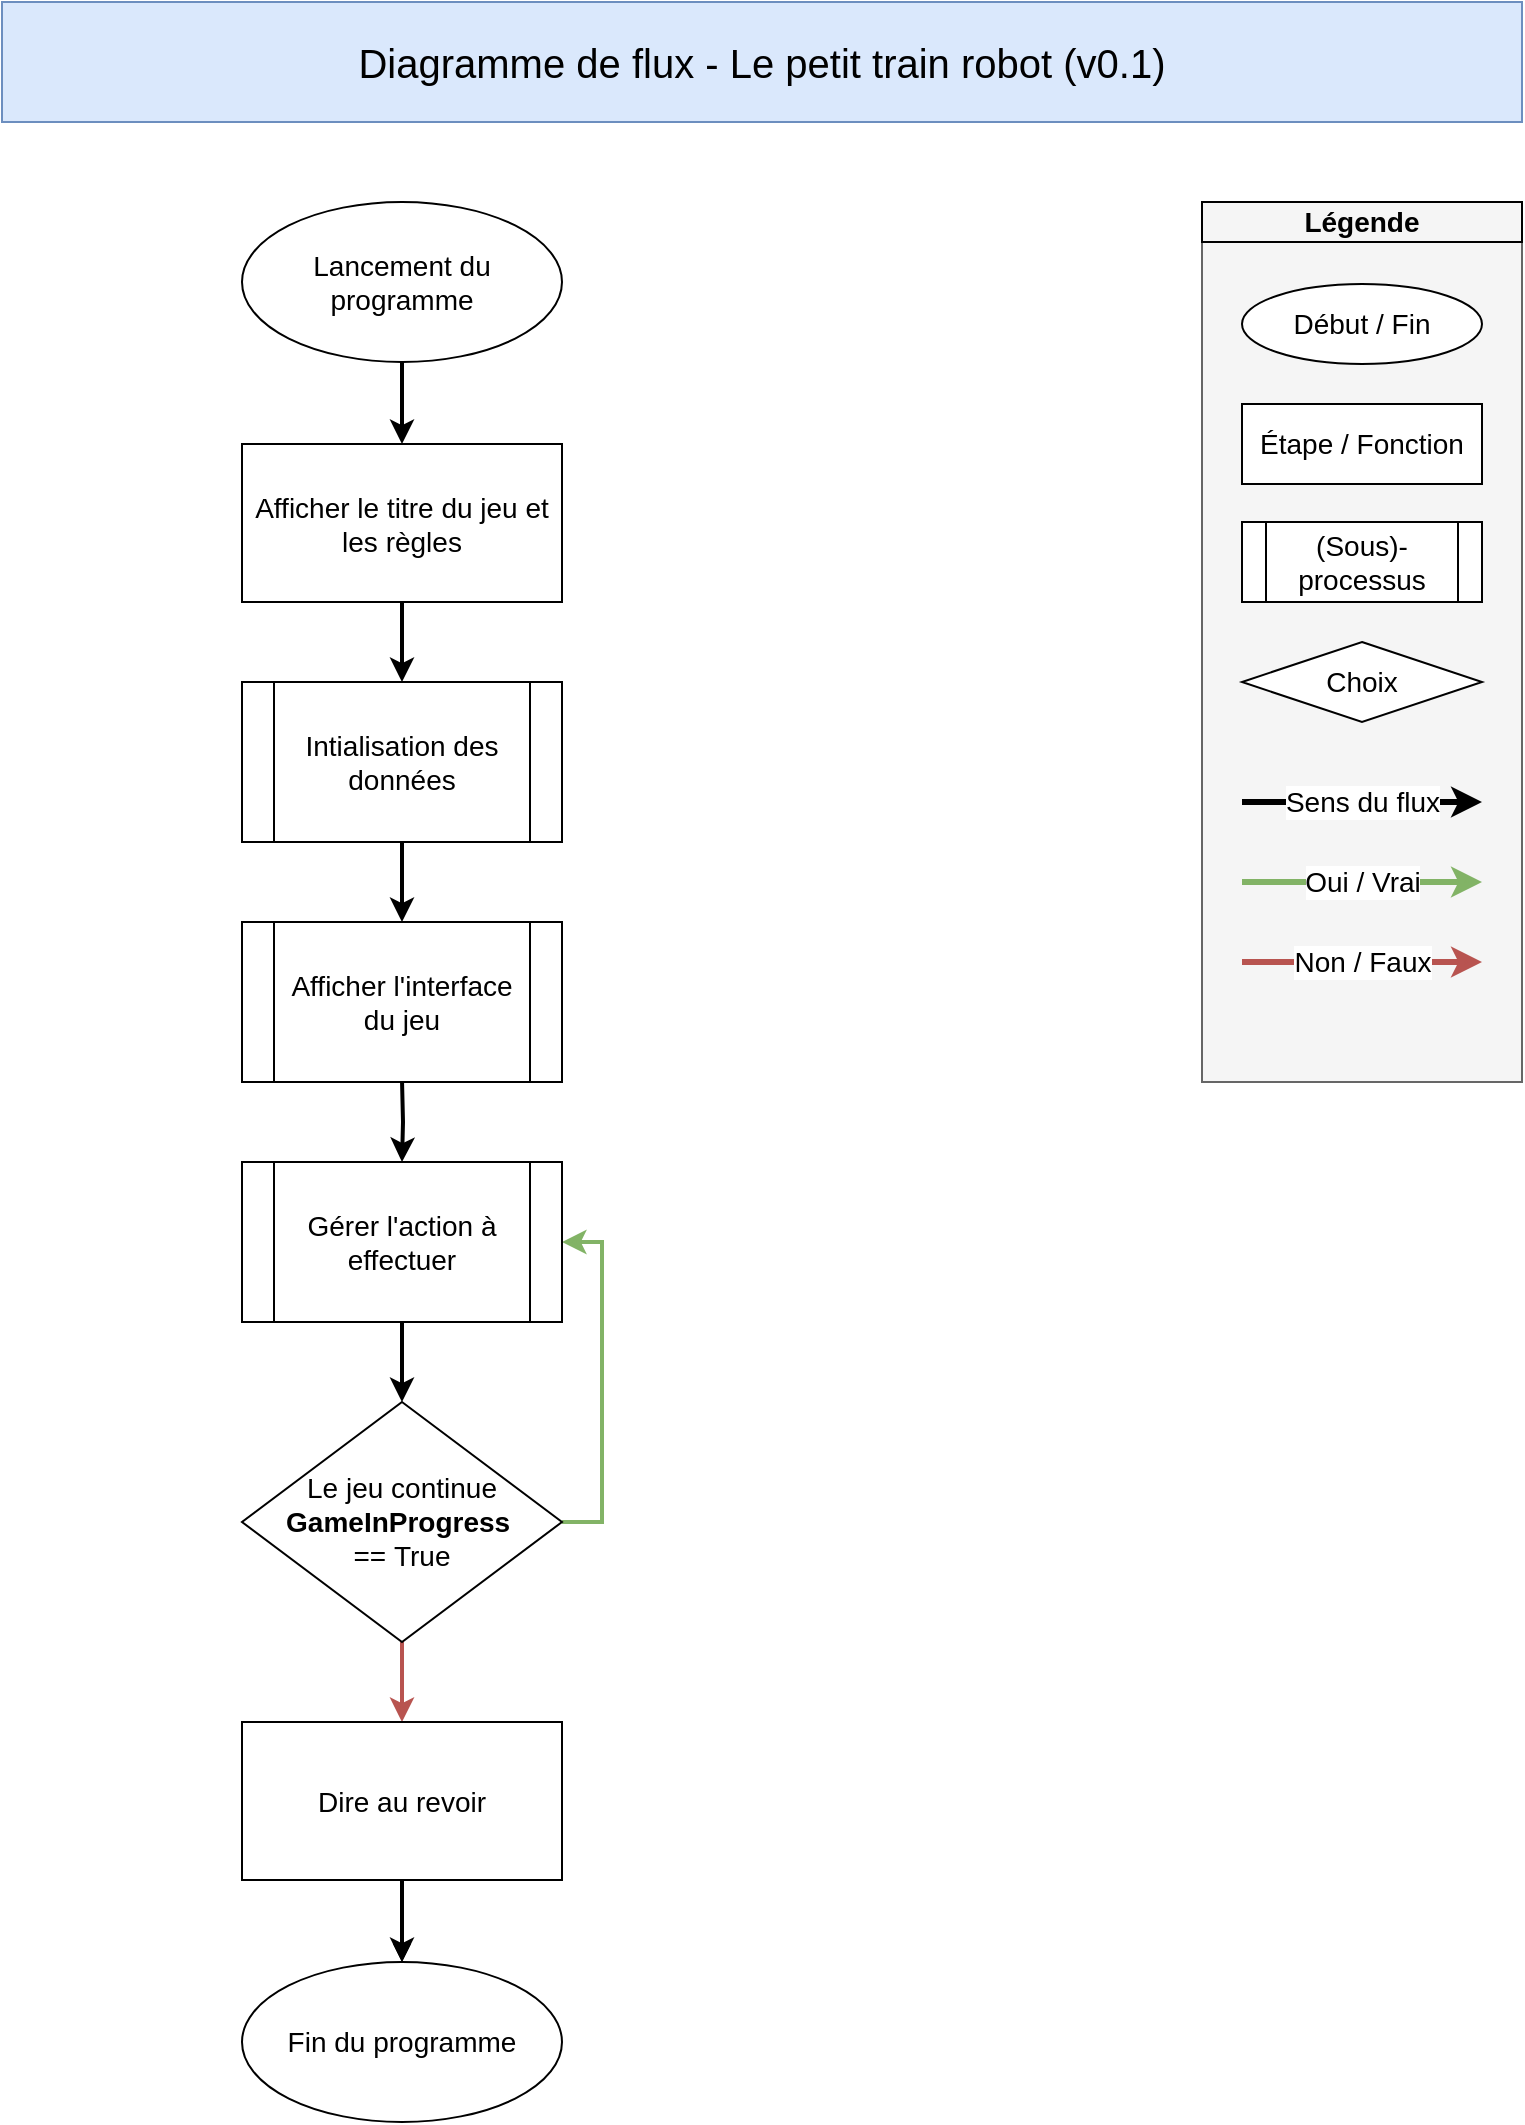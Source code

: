 <mxfile version="13.4.2" type="github" pages="2"><diagram id="AzEIsDcafKTdZ0FQHEe2" name="Main"><mxGraphModel dx="1424" dy="792" grid="1" gridSize="10" guides="1" tooltips="1" connect="1" arrows="1" fold="1" page="1" pageScale="1" pageWidth="827" pageHeight="1169" math="0" shadow="0"><root><mxCell id="0"/><mxCell id="1" parent="0"/><mxCell id="J1IrTUOo9NOY3ZXj8_wb-12" value="" style="rounded=0;whiteSpace=wrap;html=1;fontSize=14;fillColor=#f5f5f5;strokeColor=#666666;fontColor=#333333;" parent="1" vertex="1"><mxGeometry x="640" y="120" width="160" height="440" as="geometry"/></mxCell><mxCell id="J1IrTUOo9NOY3ZXj8_wb-1" value="Diagramme de flux - Le petit train robot (v0.1)" style="text;html=1;strokeColor=#6c8ebf;fillColor=#dae8fc;align=center;verticalAlign=middle;whiteSpace=wrap;rounded=0;fontSize=20;" parent="1" vertex="1"><mxGeometry x="40" y="20" width="760" height="60" as="geometry"/></mxCell><mxCell id="J1IrTUOo9NOY3ZXj8_wb-2" value="Début / Fin" style="ellipse;whiteSpace=wrap;html=1;fontSize=14;" parent="1" vertex="1"><mxGeometry x="660" y="161" width="120" height="40" as="geometry"/></mxCell><mxCell id="J1IrTUOo9NOY3ZXj8_wb-3" value="Étape / Fonction" style="rounded=0;whiteSpace=wrap;html=1;fontSize=14;" parent="1" vertex="1"><mxGeometry x="660" y="221" width="120" height="40" as="geometry"/></mxCell><mxCell id="J1IrTUOo9NOY3ZXj8_wb-4" value="Choix" style="rhombus;whiteSpace=wrap;html=1;fontSize=14;" parent="1" vertex="1"><mxGeometry x="660" y="340" width="120" height="40" as="geometry"/></mxCell><mxCell id="J1IrTUOo9NOY3ZXj8_wb-6" value="Sens du flux" style="endArrow=classic;html=1;fontSize=14;strokeWidth=3;" parent="1" edge="1"><mxGeometry width="50" height="50" relative="1" as="geometry"><mxPoint x="660" y="420" as="sourcePoint"/><mxPoint x="780" y="420" as="targetPoint"/></mxGeometry></mxCell><mxCell id="J1IrTUOo9NOY3ZXj8_wb-7" value="&lt;div&gt;Oui / Vrai&lt;/div&gt;" style="endArrow=classic;html=1;fontSize=14;fillColor=#d5e8d4;strokeColor=#82b366;strokeWidth=3;" parent="1" edge="1"><mxGeometry width="50" height="50" relative="1" as="geometry"><mxPoint x="660" y="460" as="sourcePoint"/><mxPoint x="780" y="460" as="targetPoint"/></mxGeometry></mxCell><mxCell id="J1IrTUOo9NOY3ZXj8_wb-11" value="Non / Faux" style="endArrow=classic;html=1;fontSize=14;fillColor=#f8cecc;strokeColor=#b85450;strokeWidth=3;" parent="1" edge="1"><mxGeometry width="50" height="50" relative="1" as="geometry"><mxPoint x="660" y="500" as="sourcePoint"/><mxPoint x="780" y="500" as="targetPoint"/></mxGeometry></mxCell><mxCell id="J1IrTUOo9NOY3ZXj8_wb-13" value="Légende" style="text;html=1;strokeColor=#000000;fillColor=none;align=center;verticalAlign=middle;whiteSpace=wrap;rounded=0;fontSize=14;fontStyle=1" parent="1" vertex="1"><mxGeometry x="640" y="120" width="160" height="20" as="geometry"/></mxCell><mxCell id="J1IrTUOo9NOY3ZXj8_wb-15" value="Lancement du programme" style="ellipse;whiteSpace=wrap;html=1;fontSize=14;" parent="1" vertex="1"><mxGeometry x="160" y="120" width="160" height="80" as="geometry"/></mxCell><mxCell id="J1IrTUOo9NOY3ZXj8_wb-16" value="Afficher le titre du jeu et les règles" style="rounded=0;whiteSpace=wrap;html=1;fontSize=14;" parent="1" vertex="1"><mxGeometry x="160" y="241" width="160" height="79" as="geometry"/></mxCell><mxCell id="J1IrTUOo9NOY3ZXj8_wb-24" style="edgeStyle=orthogonalEdgeStyle;rounded=0;orthogonalLoop=1;jettySize=auto;html=1;exitX=0.5;exitY=1;exitDx=0;exitDy=0;entryX=0.5;entryY=0;entryDx=0;entryDy=0;strokeWidth=2;fontSize=14;" parent="1" target="i5pnl8YPn5c8DjLy_5TZ-5" edge="1"><mxGeometry relative="1" as="geometry"><mxPoint x="240" y="559" as="sourcePoint"/><mxPoint x="240" y="600" as="targetPoint"/></mxGeometry></mxCell><mxCell id="J1IrTUOo9NOY3ZXj8_wb-19" value="" style="endArrow=classic;html=1;fontSize=14;strokeWidth=2;exitX=0.5;exitY=1;exitDx=0;exitDy=0;entryX=0.5;entryY=0;entryDx=0;entryDy=0;" parent="1" source="J1IrTUOo9NOY3ZXj8_wb-15" target="J1IrTUOo9NOY3ZXj8_wb-16" edge="1"><mxGeometry width="50" height="50" relative="1" as="geometry"><mxPoint x="390" y="180.5" as="sourcePoint"/><mxPoint x="510" y="180.5" as="targetPoint"/></mxGeometry></mxCell><mxCell id="J1IrTUOo9NOY3ZXj8_wb-20" value="" style="endArrow=classic;html=1;fontSize=14;strokeWidth=2;exitX=0.5;exitY=1;exitDx=0;exitDy=0;entryX=0.5;entryY=0;entryDx=0;entryDy=0;" parent="1" source="J1IrTUOo9NOY3ZXj8_wb-16" target="i5pnl8YPn5c8DjLy_5TZ-2" edge="1"><mxGeometry width="50" height="50" relative="1" as="geometry"><mxPoint x="239.5" y="321" as="sourcePoint"/><mxPoint x="240" y="362" as="targetPoint"/></mxGeometry></mxCell><mxCell id="J1IrTUOo9NOY3ZXj8_wb-21" value="" style="endArrow=classic;html=1;strokeWidth=2;fontSize=14;exitX=0.5;exitY=1;exitDx=0;exitDy=0;entryX=0.5;entryY=0;entryDx=0;entryDy=0;" parent="1" source="i5pnl8YPn5c8DjLy_5TZ-2" target="i5pnl8YPn5c8DjLy_5TZ-3" edge="1"><mxGeometry width="50" height="50" relative="1" as="geometry"><mxPoint x="240" y="439" as="sourcePoint"/><mxPoint x="240" y="480" as="targetPoint"/></mxGeometry></mxCell><mxCell id="J1IrTUOo9NOY3ZXj8_wb-25" style="edgeStyle=orthogonalEdgeStyle;rounded=0;orthogonalLoop=1;jettySize=auto;html=1;exitX=0.5;exitY=1;exitDx=0;exitDy=0;entryX=0.5;entryY=0;entryDx=0;entryDy=0;strokeWidth=2;fontSize=14;" parent="1" source="i5pnl8YPn5c8DjLy_5TZ-5" edge="1"><mxGeometry relative="1" as="geometry"><mxPoint x="240" y="679" as="sourcePoint"/><mxPoint x="240" y="720" as="targetPoint"/></mxGeometry></mxCell><mxCell id="J1IrTUOo9NOY3ZXj8_wb-29" style="edgeStyle=orthogonalEdgeStyle;rounded=0;orthogonalLoop=1;jettySize=auto;html=1;exitX=1;exitY=0.5;exitDx=0;exitDy=0;entryX=1;entryY=0.5;entryDx=0;entryDy=0;strokeWidth=2;fontSize=14;fillColor=#d5e8d4;strokeColor=#82b366;" parent="1" source="i5pnl8YPn5c8DjLy_5TZ-6" target="i5pnl8YPn5c8DjLy_5TZ-5" edge="1"><mxGeometry relative="1" as="geometry"><mxPoint x="320" y="880" as="sourcePoint"/></mxGeometry></mxCell><mxCell id="J1IrTUOo9NOY3ZXj8_wb-31" style="edgeStyle=orthogonalEdgeStyle;rounded=0;orthogonalLoop=1;jettySize=auto;html=1;exitX=0.5;exitY=1;exitDx=0;exitDy=0;strokeWidth=2;fontSize=14;fillColor=#f8cecc;strokeColor=#b85450;entryX=0.5;entryY=0;entryDx=0;entryDy=0;" parent="1" source="i5pnl8YPn5c8DjLy_5TZ-6" target="J1IrTUOo9NOY3ZXj8_wb-38" edge="1"><mxGeometry relative="1" as="geometry"><mxPoint x="240" y="920" as="sourcePoint"/><mxPoint x="260" y="830" as="targetPoint"/></mxGeometry></mxCell><mxCell id="J1IrTUOo9NOY3ZXj8_wb-43" style="edgeStyle=orthogonalEdgeStyle;rounded=0;orthogonalLoop=1;jettySize=auto;html=1;exitX=0.5;exitY=1;exitDx=0;exitDy=0;entryX=0.5;entryY=0;entryDx=0;entryDy=0;strokeWidth=2;fontSize=14;" parent="1" source="J1IrTUOo9NOY3ZXj8_wb-38" target="J1IrTUOo9NOY3ZXj8_wb-39" edge="1"><mxGeometry relative="1" as="geometry"/></mxCell><mxCell id="i5pnl8YPn5c8DjLy_5TZ-7" value="" style="edgeStyle=orthogonalEdgeStyle;rounded=0;orthogonalLoop=1;jettySize=auto;html=1;fontSize=14;" parent="1" source="J1IrTUOo9NOY3ZXj8_wb-38" target="J1IrTUOo9NOY3ZXj8_wb-39" edge="1"><mxGeometry relative="1" as="geometry"/></mxCell><mxCell id="J1IrTUOo9NOY3ZXj8_wb-38" value="Dire au revoir" style="rounded=0;whiteSpace=wrap;html=1;fontSize=14;" parent="1" vertex="1"><mxGeometry x="160" y="880" width="160" height="79" as="geometry"/></mxCell><mxCell id="J1IrTUOo9NOY3ZXj8_wb-39" value="Fin du programme" style="ellipse;whiteSpace=wrap;html=1;fontSize=14;" parent="1" vertex="1"><mxGeometry x="160" y="1000" width="160" height="80" as="geometry"/></mxCell><mxCell id="i5pnl8YPn5c8DjLy_5TZ-1" value="(Sous)-processus" style="shape=process;whiteSpace=wrap;html=1;backgroundOutline=1;fontSize=14;" parent="1" vertex="1"><mxGeometry x="660" y="280" width="120" height="40" as="geometry"/></mxCell><mxCell id="i5pnl8YPn5c8DjLy_5TZ-2" value="Intialisation des données" style="shape=process;whiteSpace=wrap;html=1;backgroundOutline=1;fontSize=14;" parent="1" vertex="1"><mxGeometry x="160" y="360" width="160" height="80" as="geometry"/></mxCell><mxCell id="i5pnl8YPn5c8DjLy_5TZ-3" value="Afficher l'interface du jeu" style="shape=process;whiteSpace=wrap;html=1;backgroundOutline=1;fontSize=14;" parent="1" vertex="1"><mxGeometry x="160" y="480" width="160" height="80" as="geometry"/></mxCell><mxCell id="i5pnl8YPn5c8DjLy_5TZ-5" value="Gérer l'action à effectuer" style="shape=process;whiteSpace=wrap;html=1;backgroundOutline=1;fontSize=14;" parent="1" vertex="1"><mxGeometry x="160" y="600" width="160" height="80" as="geometry"/></mxCell><mxCell id="i5pnl8YPn5c8DjLy_5TZ-6" value="&lt;div&gt;&lt;span&gt;Le jeu continue&lt;/span&gt;&lt;/div&gt;&lt;div&gt;&lt;b&gt;GameInProgress&amp;nbsp;&lt;/b&gt;&lt;/div&gt;&lt;div&gt;==&amp;nbsp;&lt;span&gt;True&lt;/span&gt;&lt;/div&gt;" style="rhombus;whiteSpace=wrap;html=1;fontSize=14;fontStyle=0" parent="1" vertex="1"><mxGeometry x="160" y="720" width="160" height="120" as="geometry"/></mxCell></root></mxGraphModel></diagram><diagram name="DataInitialization" id="Hzd9iCR9h2EO_1jAb71H"><mxGraphModel dx="1038" dy="607" grid="1" gridSize="10" guides="1" tooltips="1" connect="1" arrows="1" fold="1" page="1" pageScale="1" pageWidth="827" pageHeight="1169" math="0" shadow="0"><root><mxCell id="fu7kZ0SEieJU177dOTh--0"/><mxCell id="fu7kZ0SEieJU177dOTh--1" parent="fu7kZ0SEieJU177dOTh--0"/><mxCell id="fu7kZ0SEieJU177dOTh--2" value="" style="rounded=0;whiteSpace=wrap;html=1;fontSize=14;fillColor=#f5f5f5;strokeColor=#666666;fontColor=#333333;" vertex="1" parent="fu7kZ0SEieJU177dOTh--1"><mxGeometry x="640" y="120" width="160" height="440" as="geometry"/></mxCell><mxCell id="fu7kZ0SEieJU177dOTh--3" value="Diagramme de flux - Le petit train robot&lt;br&gt;Initialisation des données" style="text;html=1;strokeColor=#6c8ebf;fillColor=#dae8fc;align=center;verticalAlign=middle;whiteSpace=wrap;rounded=0;fontSize=20;" vertex="1" parent="fu7kZ0SEieJU177dOTh--1"><mxGeometry x="40" y="20" width="760" height="60" as="geometry"/></mxCell><mxCell id="fu7kZ0SEieJU177dOTh--4" value="Début / Fin" style="ellipse;whiteSpace=wrap;html=1;fontSize=14;" vertex="1" parent="fu7kZ0SEieJU177dOTh--1"><mxGeometry x="660" y="161" width="120" height="40" as="geometry"/></mxCell><mxCell id="fu7kZ0SEieJU177dOTh--5" value="Étape / Fonction" style="rounded=0;whiteSpace=wrap;html=1;fontSize=14;" vertex="1" parent="fu7kZ0SEieJU177dOTh--1"><mxGeometry x="660" y="221" width="120" height="40" as="geometry"/></mxCell><mxCell id="fu7kZ0SEieJU177dOTh--6" value="Choix" style="rhombus;whiteSpace=wrap;html=1;fontSize=14;" vertex="1" parent="fu7kZ0SEieJU177dOTh--1"><mxGeometry x="660" y="340" width="120" height="40" as="geometry"/></mxCell><mxCell id="fu7kZ0SEieJU177dOTh--7" value="Sens du flux" style="endArrow=classic;html=1;fontSize=14;strokeWidth=3;" edge="1" parent="fu7kZ0SEieJU177dOTh--1"><mxGeometry width="50" height="50" relative="1" as="geometry"><mxPoint x="660" y="420" as="sourcePoint"/><mxPoint x="780" y="420" as="targetPoint"/></mxGeometry></mxCell><mxCell id="fu7kZ0SEieJU177dOTh--8" value="&lt;div&gt;Oui / Vrai&lt;/div&gt;" style="endArrow=classic;html=1;fontSize=14;fillColor=#d5e8d4;strokeColor=#82b366;strokeWidth=3;" edge="1" parent="fu7kZ0SEieJU177dOTh--1"><mxGeometry width="50" height="50" relative="1" as="geometry"><mxPoint x="660" y="460" as="sourcePoint"/><mxPoint x="780" y="460" as="targetPoint"/></mxGeometry></mxCell><mxCell id="fu7kZ0SEieJU177dOTh--9" value="Non / Faux" style="endArrow=classic;html=1;fontSize=14;fillColor=#f8cecc;strokeColor=#b85450;strokeWidth=3;" edge="1" parent="fu7kZ0SEieJU177dOTh--1"><mxGeometry width="50" height="50" relative="1" as="geometry"><mxPoint x="660" y="500" as="sourcePoint"/><mxPoint x="780" y="500" as="targetPoint"/></mxGeometry></mxCell><mxCell id="fu7kZ0SEieJU177dOTh--10" value="Légende" style="text;html=1;strokeColor=#000000;fillColor=none;align=center;verticalAlign=middle;whiteSpace=wrap;rounded=0;fontSize=14;fontStyle=1" vertex="1" parent="fu7kZ0SEieJU177dOTh--1"><mxGeometry x="640" y="120" width="160" height="20" as="geometry"/></mxCell><mxCell id="fu7kZ0SEieJU177dOTh--11" value="Entrée dans&lt;br&gt;le processus" style="ellipse;whiteSpace=wrap;html=1;fontSize=14;" vertex="1" parent="fu7kZ0SEieJU177dOTh--1"><mxGeometry x="40" y="120" width="160" height="80" as="geometry"/></mxCell><mxCell id="fu7kZ0SEieJU177dOTh--12" value="Demander la longueur&lt;br&gt;de la voie ferrée&lt;br&gt;&lt;b&gt;RailroadLength&lt;/b&gt;" style="rounded=0;whiteSpace=wrap;html=1;fontSize=14;" vertex="1" parent="fu7kZ0SEieJU177dOTh--1"><mxGeometry x="40" y="241" width="160" height="79" as="geometry"/></mxCell><mxCell id="fu7kZ0SEieJU177dOTh--13" style="edgeStyle=orthogonalEdgeStyle;rounded=0;orthogonalLoop=1;jettySize=auto;html=1;exitX=0.5;exitY=1;exitDx=0;exitDy=0;entryX=0.5;entryY=0;entryDx=0;entryDy=0;strokeWidth=2;fontSize=14;" edge="1" parent="fu7kZ0SEieJU177dOTh--1" target="fu7kZ0SEieJU177dOTh--31" source="fu7kZ0SEieJU177dOTh--30"><mxGeometry relative="1" as="geometry"><mxPoint x="120" y="559" as="sourcePoint"/><mxPoint x="120" y="600" as="targetPoint"/></mxGeometry></mxCell><mxCell id="fu7kZ0SEieJU177dOTh--14" value="" style="endArrow=classic;html=1;fontSize=14;strokeWidth=2;exitX=0.5;exitY=1;exitDx=0;exitDy=0;entryX=0.5;entryY=0;entryDx=0;entryDy=0;" edge="1" parent="fu7kZ0SEieJU177dOTh--1" source="fu7kZ0SEieJU177dOTh--11" target="fu7kZ0SEieJU177dOTh--12"><mxGeometry width="50" height="50" relative="1" as="geometry"><mxPoint x="270" y="180.5" as="sourcePoint"/><mxPoint x="390" y="180.5" as="targetPoint"/></mxGeometry></mxCell><mxCell id="fu7kZ0SEieJU177dOTh--15" value="" style="endArrow=classic;html=1;fontSize=14;strokeWidth=2;exitX=0.5;exitY=1;exitDx=0;exitDy=0;entryX=0.5;entryY=0;entryDx=0;entryDy=0;" edge="1" parent="fu7kZ0SEieJU177dOTh--1" source="fu7kZ0SEieJU177dOTh--12" target="fu7kZ0SEieJU177dOTh--29"><mxGeometry width="50" height="50" relative="1" as="geometry"><mxPoint x="119.5" y="321" as="sourcePoint"/><mxPoint x="120" y="360" as="targetPoint"/></mxGeometry></mxCell><mxCell id="fu7kZ0SEieJU177dOTh--16" value="" style="endArrow=classic;html=1;strokeWidth=2;fontSize=14;exitX=0.5;exitY=1;exitDx=0;exitDy=0;entryX=0.5;entryY=0;entryDx=0;entryDy=0;" edge="1" parent="fu7kZ0SEieJU177dOTh--1" target="fu7kZ0SEieJU177dOTh--30"><mxGeometry width="50" height="50" relative="1" as="geometry"><mxPoint x="120" y="440" as="sourcePoint"/><mxPoint x="120" y="480" as="targetPoint"/></mxGeometry></mxCell><mxCell id="fu7kZ0SEieJU177dOTh--17" style="edgeStyle=orthogonalEdgeStyle;rounded=0;orthogonalLoop=1;jettySize=auto;html=1;exitX=0.5;exitY=1;exitDx=0;exitDy=0;entryX=0.5;entryY=0;entryDx=0;entryDy=0;strokeWidth=2;fontSize=14;" edge="1" parent="fu7kZ0SEieJU177dOTh--1" target="fu7kZ0SEieJU177dOTh--33"><mxGeometry relative="1" as="geometry"><mxPoint x="120" y="680" as="sourcePoint"/><mxPoint x="120" y="720" as="targetPoint"/></mxGeometry></mxCell><mxCell id="fu7kZ0SEieJU177dOTh--20" style="edgeStyle=orthogonalEdgeStyle;rounded=0;orthogonalLoop=1;jettySize=auto;html=1;exitX=0.5;exitY=1;exitDx=0;exitDy=0;entryX=0.5;entryY=0;entryDx=0;entryDy=0;strokeWidth=2;fontSize=14;" edge="1" parent="fu7kZ0SEieJU177dOTh--1" source="fu7kZ0SEieJU177dOTh--37" target="fu7kZ0SEieJU177dOTh--23"><mxGeometry relative="1" as="geometry"><mxPoint x="120" y="959" as="sourcePoint"/></mxGeometry></mxCell><mxCell id="fu7kZ0SEieJU177dOTh--23" value="Fin du processus&lt;br&gt;(retour)" style="ellipse;whiteSpace=wrap;html=1;fontSize=14;" vertex="1" parent="fu7kZ0SEieJU177dOTh--1"><mxGeometry x="40" y="1080" width="160" height="80" as="geometry"/></mxCell><mxCell id="fu7kZ0SEieJU177dOTh--24" value="(Sous)-processus" style="shape=process;whiteSpace=wrap;html=1;backgroundOutline=1;fontSize=14;" vertex="1" parent="fu7kZ0SEieJU177dOTh--1"><mxGeometry x="660" y="280" width="120" height="40" as="geometry"/></mxCell><mxCell id="fu7kZ0SEieJU177dOTh--29" value="Placer le garage&lt;br&gt;et l'entrepôt sur&lt;br&gt;la voie ferrée" style="rounded=0;whiteSpace=wrap;html=1;fontSize=14;" vertex="1" parent="fu7kZ0SEieJU177dOTh--1"><mxGeometry x="40" y="360" width="160" height="79" as="geometry"/></mxCell><mxCell id="fu7kZ0SEieJU177dOTh--30" value="Demander le nombre&lt;br&gt;de lors de caisses de marchandise&lt;br&gt;&lt;b&gt;CrateBatchNumber&lt;/b&gt;" style="rounded=0;whiteSpace=wrap;html=1;fontSize=14;" vertex="1" parent="fu7kZ0SEieJU177dOTh--1"><mxGeometry x="40" y="481" width="160" height="79" as="geometry"/></mxCell><mxCell id="fu7kZ0SEieJU177dOTh--31" value="Pour chaque lot de caisses, déterminer le nombre de caisses et les placer sur la voie" style="rounded=0;whiteSpace=wrap;html=1;fontSize=14;" vertex="1" parent="fu7kZ0SEieJU177dOTh--1"><mxGeometry x="40" y="600" width="160" height="79" as="geometry"/></mxCell><mxCell id="fu7kZ0SEieJU177dOTh--36" style="edgeStyle=orthogonalEdgeStyle;rounded=0;orthogonalLoop=1;jettySize=auto;html=1;exitX=0.5;exitY=1;exitDx=0;exitDy=0;entryX=0.5;entryY=0;entryDx=0;entryDy=0;fontSize=14;strokeWidth=2;" edge="1" parent="fu7kZ0SEieJU177dOTh--1" source="fu7kZ0SEieJU177dOTh--33" target="fu7kZ0SEieJU177dOTh--35"><mxGeometry relative="1" as="geometry"/></mxCell><mxCell id="fu7kZ0SEieJU177dOTh--33" value="Demander le nombre&lt;br&gt;de stations d'énergie&lt;br&gt;&lt;b&gt;EnergyPodNumber&lt;/b&gt;" style="rounded=0;whiteSpace=wrap;html=1;fontSize=14;" vertex="1" parent="fu7kZ0SEieJU177dOTh--1"><mxGeometry x="40" y="720" width="160" height="79" as="geometry"/></mxCell><mxCell id="fu7kZ0SEieJU177dOTh--38" style="edgeStyle=orthogonalEdgeStyle;rounded=0;orthogonalLoop=1;jettySize=auto;html=1;exitX=0.5;exitY=1;exitDx=0;exitDy=0;entryX=0.5;entryY=0;entryDx=0;entryDy=0;strokeWidth=2;fontSize=14;" edge="1" parent="fu7kZ0SEieJU177dOTh--1" source="fu7kZ0SEieJU177dOTh--35" target="fu7kZ0SEieJU177dOTh--37"><mxGeometry relative="1" as="geometry"/></mxCell><mxCell id="fu7kZ0SEieJU177dOTh--35" value="Demander les consommations&lt;br&gt;d'énergie&lt;br&gt;&lt;b&gt;EnergyConsumptionBy...&lt;/b&gt;" style="rounded=0;whiteSpace=wrap;html=1;fontSize=14;" vertex="1" parent="fu7kZ0SEieJU177dOTh--1"><mxGeometry x="40" y="840" width="160" height="79" as="geometry"/></mxCell><mxCell id="fu7kZ0SEieJU177dOTh--37" value="Placer les éléments&lt;br&gt;sur les rails" style="rounded=0;whiteSpace=wrap;html=1;fontSize=14;" vertex="1" parent="fu7kZ0SEieJU177dOTh--1"><mxGeometry x="40" y="961" width="160" height="79" as="geometry"/></mxCell></root></mxGraphModel></diagram></mxfile>